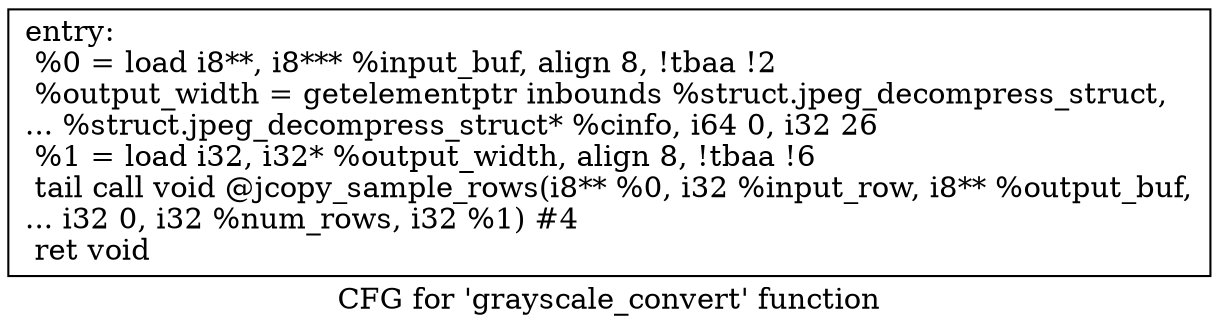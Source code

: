 digraph "CFG for 'grayscale_convert' function" {
	label="CFG for 'grayscale_convert' function";

	Node0x6706200 [shape=record,label="{entry:\l  %0 = load i8**, i8*** %input_buf, align 8, !tbaa !2\l  %output_width = getelementptr inbounds %struct.jpeg_decompress_struct,\l... %struct.jpeg_decompress_struct* %cinfo, i64 0, i32 26\l  %1 = load i32, i32* %output_width, align 8, !tbaa !6\l  tail call void @jcopy_sample_rows(i8** %0, i32 %input_row, i8** %output_buf,\l... i32 0, i32 %num_rows, i32 %1) #4\l  ret void\l}"];
}
